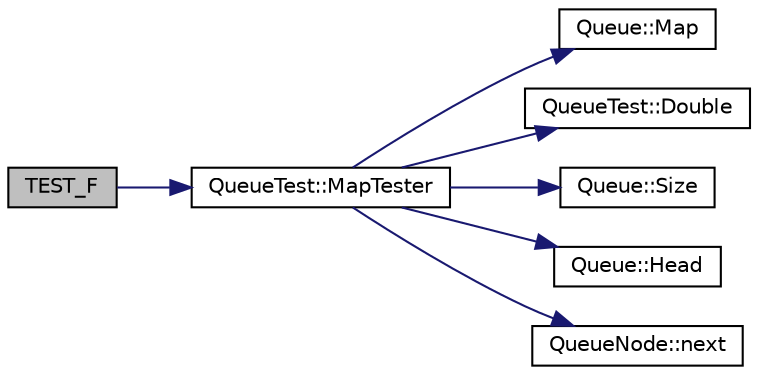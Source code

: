 digraph "TEST_F"
{
  edge [fontname="Helvetica",fontsize="10",labelfontname="Helvetica",labelfontsize="10"];
  node [fontname="Helvetica",fontsize="10",shape=record];
  rankdir="LR";
  Node7 [label="TEST_F",height=0.2,width=0.4,color="black", fillcolor="grey75", style="filled", fontcolor="black"];
  Node7 -> Node8 [color="midnightblue",fontsize="10",style="solid",fontname="Helvetica"];
  Node8 [label="QueueTest::MapTester",height=0.2,width=0.4,color="black", fillcolor="white", style="filled",URL="$dd/d38/class_queue_test.html#a7f1661cd16c428a130d6ac1e4246eaab"];
  Node8 -> Node9 [color="midnightblue",fontsize="10",style="solid",fontname="Helvetica"];
  Node9 [label="Queue::Map",height=0.2,width=0.4,color="black", fillcolor="white", style="filled",URL="$d4/da4/class_queue.html#a904a696292fc593adc6fd21fb229d760"];
  Node8 -> Node10 [color="midnightblue",fontsize="10",style="solid",fontname="Helvetica"];
  Node10 [label="QueueTest::Double",height=0.2,width=0.4,color="black", fillcolor="white", style="filled",URL="$dd/d38/class_queue_test.html#a2c7e0d1edb558dbbc4c085316d3d1ee6"];
  Node8 -> Node11 [color="midnightblue",fontsize="10",style="solid",fontname="Helvetica"];
  Node11 [label="Queue::Size",height=0.2,width=0.4,color="black", fillcolor="white", style="filled",URL="$d4/da4/class_queue.html#abc4d78b5f66041011c5590bf703847b0"];
  Node8 -> Node12 [color="midnightblue",fontsize="10",style="solid",fontname="Helvetica"];
  Node12 [label="Queue::Head",height=0.2,width=0.4,color="black", fillcolor="white", style="filled",URL="$d4/da4/class_queue.html#a71aa0154ef75bb87a53b6af1829fcd5e"];
  Node8 -> Node13 [color="midnightblue",fontsize="10",style="solid",fontname="Helvetica"];
  Node13 [label="QueueNode::next",height=0.2,width=0.4,color="black", fillcolor="white", style="filled",URL="$d1/d16/class_queue_node.html#a8a9fdf488da06533360999ef85db56ea"];
}
